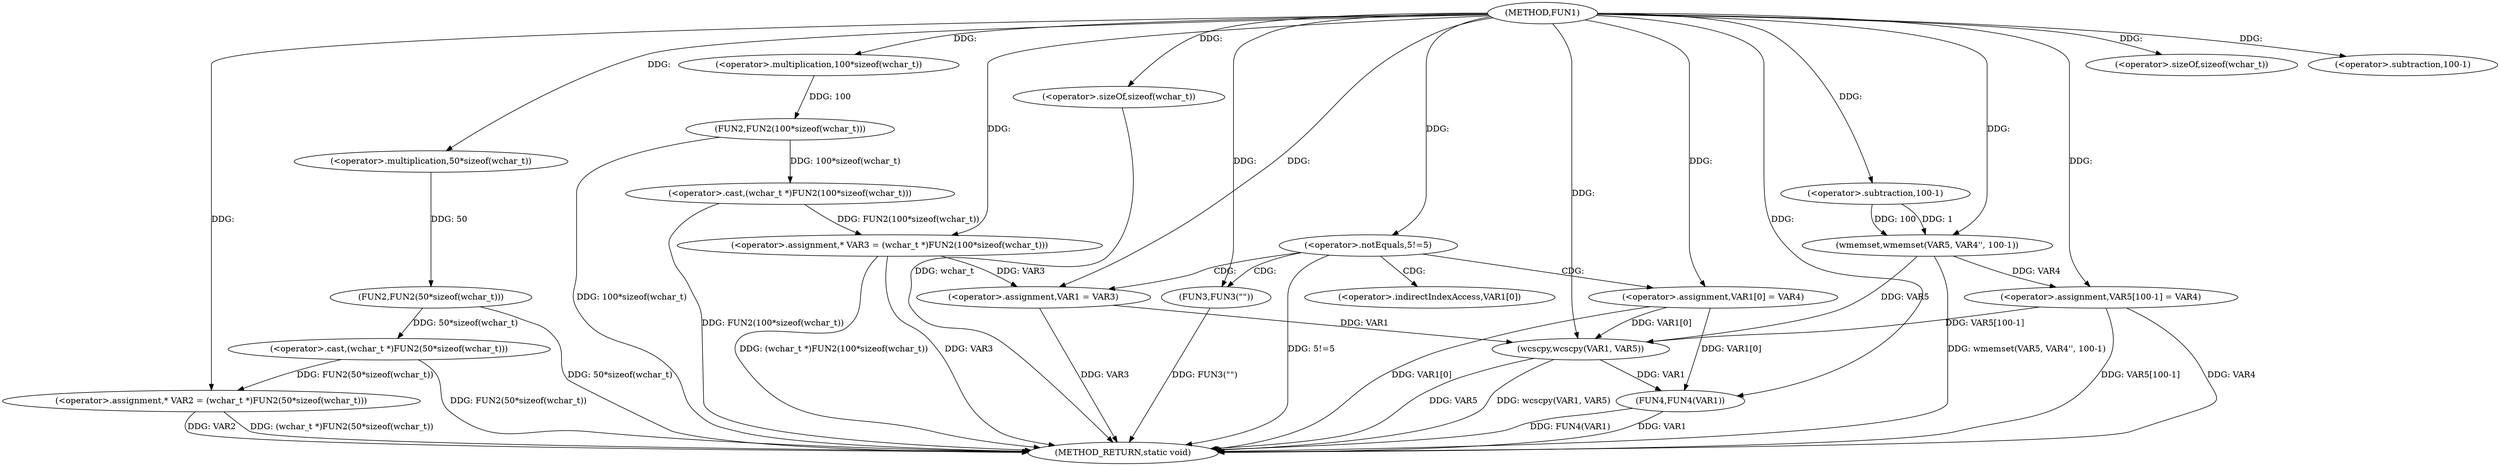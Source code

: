 digraph FUN1 {  
"1000100" [label = "(METHOD,FUN1)" ]
"1000160" [label = "(METHOD_RETURN,static void)" ]
"1000104" [label = "(<operator>.assignment,* VAR2 = (wchar_t *)FUN2(50*sizeof(wchar_t)))" ]
"1000106" [label = "(<operator>.cast,(wchar_t *)FUN2(50*sizeof(wchar_t)))" ]
"1000108" [label = "(FUN2,FUN2(50*sizeof(wchar_t)))" ]
"1000109" [label = "(<operator>.multiplication,50*sizeof(wchar_t))" ]
"1000111" [label = "(<operator>.sizeOf,sizeof(wchar_t))" ]
"1000114" [label = "(<operator>.assignment,* VAR3 = (wchar_t *)FUN2(100*sizeof(wchar_t)))" ]
"1000116" [label = "(<operator>.cast,(wchar_t *)FUN2(100*sizeof(wchar_t)))" ]
"1000118" [label = "(FUN2,FUN2(100*sizeof(wchar_t)))" ]
"1000119" [label = "(<operator>.multiplication,100*sizeof(wchar_t))" ]
"1000121" [label = "(<operator>.sizeOf,sizeof(wchar_t))" ]
"1000124" [label = "(<operator>.notEquals,5!=5)" ]
"1000128" [label = "(FUN3,FUN3(\"\"))" ]
"1000132" [label = "(<operator>.assignment,VAR1 = VAR3)" ]
"1000135" [label = "(<operator>.assignment,VAR1[0] = VAR4)" ]
"1000142" [label = "(wmemset,wmemset(VAR5, VAR4'', 100-1))" ]
"1000145" [label = "(<operator>.subtraction,100-1)" ]
"1000148" [label = "(<operator>.assignment,VAR5[100-1] = VAR4)" ]
"1000151" [label = "(<operator>.subtraction,100-1)" ]
"1000155" [label = "(wcscpy,wcscpy(VAR1, VAR5))" ]
"1000158" [label = "(FUN4,FUN4(VAR1))" ]
"1000136" [label = "(<operator>.indirectIndexAccess,VAR1[0])" ]
  "1000158" -> "1000160"  [ label = "DDG: VAR1"] 
  "1000142" -> "1000160"  [ label = "DDG: wmemset(VAR5, VAR4'', 100-1)"] 
  "1000106" -> "1000160"  [ label = "DDG: FUN2(50*sizeof(wchar_t))"] 
  "1000155" -> "1000160"  [ label = "DDG: VAR5"] 
  "1000104" -> "1000160"  [ label = "DDG: VAR2"] 
  "1000116" -> "1000160"  [ label = "DDG: FUN2(100*sizeof(wchar_t))"] 
  "1000148" -> "1000160"  [ label = "DDG: VAR4"] 
  "1000128" -> "1000160"  [ label = "DDG: FUN3(\"\")"] 
  "1000118" -> "1000160"  [ label = "DDG: 100*sizeof(wchar_t)"] 
  "1000114" -> "1000160"  [ label = "DDG: (wchar_t *)FUN2(100*sizeof(wchar_t))"] 
  "1000124" -> "1000160"  [ label = "DDG: 5!=5"] 
  "1000155" -> "1000160"  [ label = "DDG: wcscpy(VAR1, VAR5)"] 
  "1000158" -> "1000160"  [ label = "DDG: FUN4(VAR1)"] 
  "1000132" -> "1000160"  [ label = "DDG: VAR3"] 
  "1000114" -> "1000160"  [ label = "DDG: VAR3"] 
  "1000148" -> "1000160"  [ label = "DDG: VAR5[100-1]"] 
  "1000135" -> "1000160"  [ label = "DDG: VAR1[0]"] 
  "1000121" -> "1000160"  [ label = "DDG: wchar_t"] 
  "1000104" -> "1000160"  [ label = "DDG: (wchar_t *)FUN2(50*sizeof(wchar_t))"] 
  "1000108" -> "1000160"  [ label = "DDG: 50*sizeof(wchar_t)"] 
  "1000106" -> "1000104"  [ label = "DDG: FUN2(50*sizeof(wchar_t))"] 
  "1000100" -> "1000104"  [ label = "DDG: "] 
  "1000108" -> "1000106"  [ label = "DDG: 50*sizeof(wchar_t)"] 
  "1000109" -> "1000108"  [ label = "DDG: 50"] 
  "1000100" -> "1000109"  [ label = "DDG: "] 
  "1000100" -> "1000111"  [ label = "DDG: "] 
  "1000116" -> "1000114"  [ label = "DDG: FUN2(100*sizeof(wchar_t))"] 
  "1000100" -> "1000114"  [ label = "DDG: "] 
  "1000118" -> "1000116"  [ label = "DDG: 100*sizeof(wchar_t)"] 
  "1000119" -> "1000118"  [ label = "DDG: 100"] 
  "1000100" -> "1000119"  [ label = "DDG: "] 
  "1000100" -> "1000121"  [ label = "DDG: "] 
  "1000100" -> "1000124"  [ label = "DDG: "] 
  "1000100" -> "1000128"  [ label = "DDG: "] 
  "1000114" -> "1000132"  [ label = "DDG: VAR3"] 
  "1000100" -> "1000132"  [ label = "DDG: "] 
  "1000100" -> "1000135"  [ label = "DDG: "] 
  "1000100" -> "1000142"  [ label = "DDG: "] 
  "1000145" -> "1000142"  [ label = "DDG: 100"] 
  "1000145" -> "1000142"  [ label = "DDG: 1"] 
  "1000100" -> "1000145"  [ label = "DDG: "] 
  "1000142" -> "1000148"  [ label = "DDG: VAR4"] 
  "1000100" -> "1000148"  [ label = "DDG: "] 
  "1000100" -> "1000151"  [ label = "DDG: "] 
  "1000132" -> "1000155"  [ label = "DDG: VAR1"] 
  "1000135" -> "1000155"  [ label = "DDG: VAR1[0]"] 
  "1000100" -> "1000155"  [ label = "DDG: "] 
  "1000148" -> "1000155"  [ label = "DDG: VAR5[100-1]"] 
  "1000142" -> "1000155"  [ label = "DDG: VAR5"] 
  "1000135" -> "1000158"  [ label = "DDG: VAR1[0]"] 
  "1000155" -> "1000158"  [ label = "DDG: VAR1"] 
  "1000100" -> "1000158"  [ label = "DDG: "] 
  "1000124" -> "1000132"  [ label = "CDG: "] 
  "1000124" -> "1000128"  [ label = "CDG: "] 
  "1000124" -> "1000136"  [ label = "CDG: "] 
  "1000124" -> "1000135"  [ label = "CDG: "] 
}
